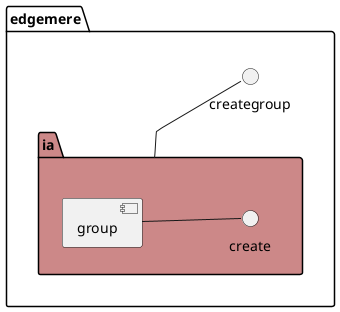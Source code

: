 @startuml
left to right direction


    package "edgemere" as edgemere {
 component "ia" as edgemereia
 interface "creategroup" as edgemereiacreategroup
edgemereia -- edgemereiacreategroup
}

    
    package "edgemere" as edgemere {
package "ia" as edgemereia #cc8888 {
 component "group" as edgemereiagroup
 interface "create" as edgemereiagroupcreate
edgemereiagroup -- edgemereiagroupcreate
}
}

    























































@enduml
